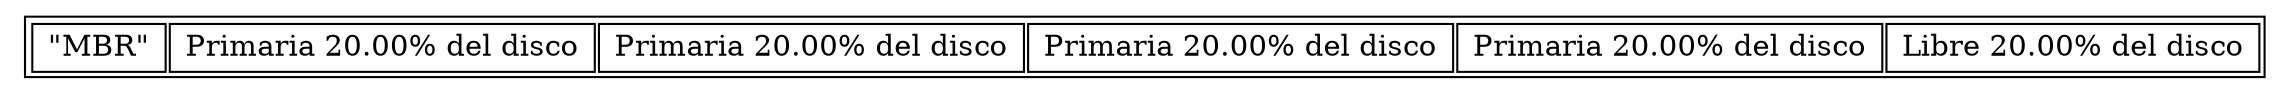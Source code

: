digraph G{
 rankdir=TB;
 forcelabels= true;
 graph [ dpi = "600"] ; 
 node [shape = plaintext];
 nodo1 [label = <<table>
 <tr>
 <td ROWSPAN='2'> "MBR" </td><td ROWSPAN='2'> Primaria 
20.00% del disco </td>
<td ROWSPAN='2'> Primaria 
20.00% del disco </td>
<td ROWSPAN='2'> Primaria 
20.00% del disco </td>
<td ROWSPAN='2'> Primaria 
20.00% del disco </td>
<td ROWSPAN='2'> Libre 
20.00% del disco </td></tr>

</table>>];
}
